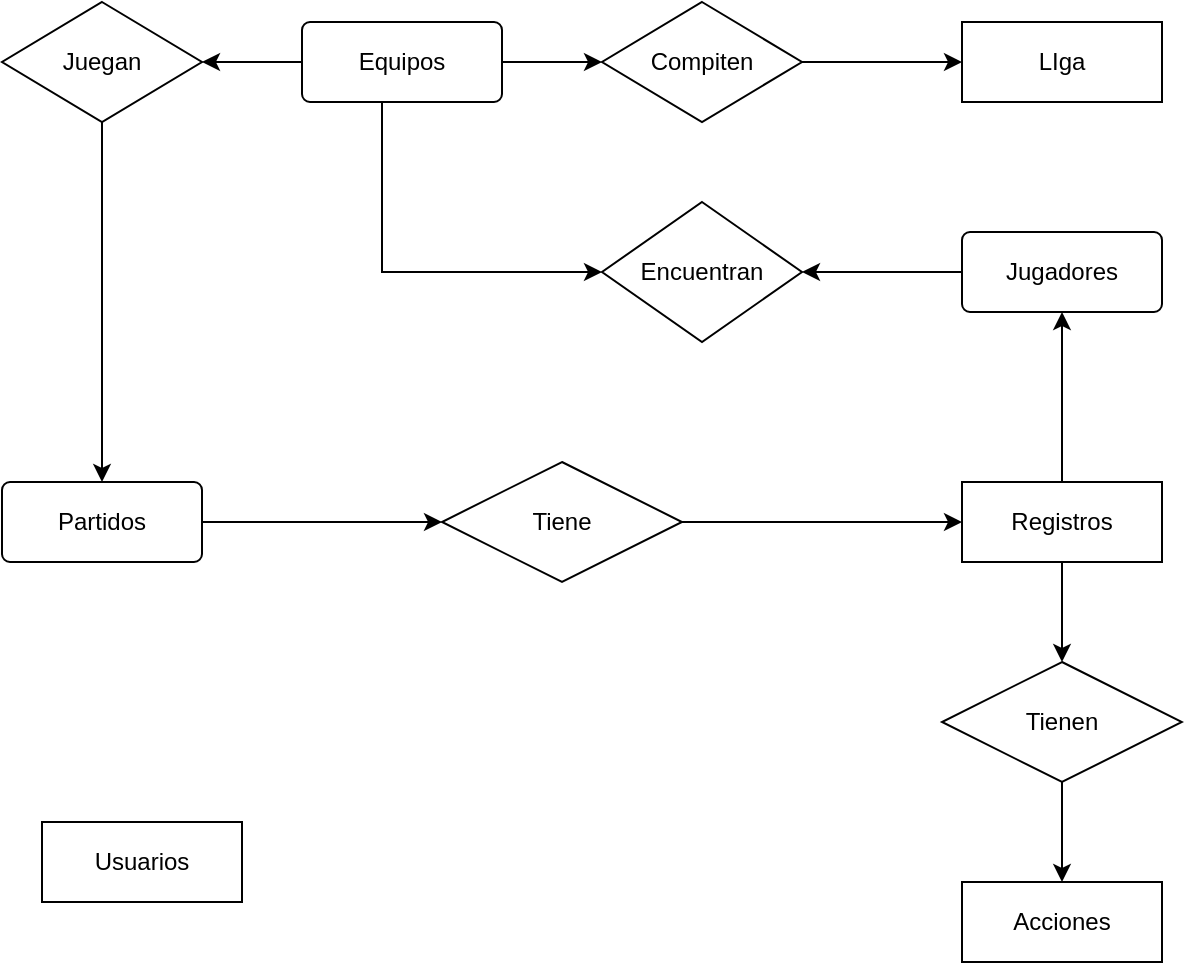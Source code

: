 <mxfile version="22.0.6" type="github">
  <diagram name="Página-1" id="DS3o_UY9G--7Oo-8YWIJ">
    <mxGraphModel dx="1290" dy="613" grid="1" gridSize="10" guides="1" tooltips="1" connect="1" arrows="1" fold="1" page="1" pageScale="1" pageWidth="827" pageHeight="1169" math="0" shadow="0">
      <root>
        <mxCell id="0" />
        <mxCell id="1" parent="0" />
        <mxCell id="iGgiF6e9J_qJln3gcq5z-39" style="edgeStyle=orthogonalEdgeStyle;rounded=0;orthogonalLoop=1;jettySize=auto;html=1;" edge="1" parent="1" source="iGgiF6e9J_qJln3gcq5z-31" target="iGgiF6e9J_qJln3gcq5z-36">
          <mxGeometry relative="1" as="geometry" />
        </mxCell>
        <mxCell id="iGgiF6e9J_qJln3gcq5z-31" value="Juegan" style="shape=rhombus;perimeter=rhombusPerimeter;whiteSpace=wrap;html=1;align=center;" vertex="1" parent="1">
          <mxGeometry x="50" y="160" width="100" height="60" as="geometry" />
        </mxCell>
        <mxCell id="iGgiF6e9J_qJln3gcq5z-55" style="edgeStyle=orthogonalEdgeStyle;rounded=0;orthogonalLoop=1;jettySize=auto;html=1;entryX=0;entryY=0.5;entryDx=0;entryDy=0;" edge="1" parent="1" source="iGgiF6e9J_qJln3gcq5z-35" target="iGgiF6e9J_qJln3gcq5z-50">
          <mxGeometry relative="1" as="geometry" />
        </mxCell>
        <mxCell id="iGgiF6e9J_qJln3gcq5z-72" style="edgeStyle=orthogonalEdgeStyle;rounded=0;orthogonalLoop=1;jettySize=auto;html=1;entryX=0;entryY=0.5;entryDx=0;entryDy=0;" edge="1" parent="1" source="iGgiF6e9J_qJln3gcq5z-35" target="iGgiF6e9J_qJln3gcq5z-45">
          <mxGeometry relative="1" as="geometry">
            <Array as="points">
              <mxPoint x="240" y="295" />
            </Array>
          </mxGeometry>
        </mxCell>
        <mxCell id="iGgiF6e9J_qJln3gcq5z-76" style="edgeStyle=orthogonalEdgeStyle;rounded=0;orthogonalLoop=1;jettySize=auto;html=1;" edge="1" parent="1" source="iGgiF6e9J_qJln3gcq5z-35" target="iGgiF6e9J_qJln3gcq5z-31">
          <mxGeometry relative="1" as="geometry" />
        </mxCell>
        <mxCell id="iGgiF6e9J_qJln3gcq5z-35" value="Equipos" style="rounded=1;arcSize=10;whiteSpace=wrap;html=1;align=center;" vertex="1" parent="1">
          <mxGeometry x="200" y="170" width="100" height="40" as="geometry" />
        </mxCell>
        <mxCell id="iGgiF6e9J_qJln3gcq5z-65" value="" style="edgeStyle=orthogonalEdgeStyle;rounded=0;orthogonalLoop=1;jettySize=auto;html=1;" edge="1" parent="1" source="iGgiF6e9J_qJln3gcq5z-36" target="iGgiF6e9J_qJln3gcq5z-63">
          <mxGeometry relative="1" as="geometry" />
        </mxCell>
        <mxCell id="iGgiF6e9J_qJln3gcq5z-36" value="Partidos" style="rounded=1;arcSize=10;whiteSpace=wrap;html=1;align=center;" vertex="1" parent="1">
          <mxGeometry x="50" y="400" width="100" height="40" as="geometry" />
        </mxCell>
        <mxCell id="iGgiF6e9J_qJln3gcq5z-42" value="LIga" style="whiteSpace=wrap;html=1;align=center;" vertex="1" parent="1">
          <mxGeometry x="530" y="170" width="100" height="40" as="geometry" />
        </mxCell>
        <mxCell id="iGgiF6e9J_qJln3gcq5z-46" style="edgeStyle=orthogonalEdgeStyle;rounded=0;orthogonalLoop=1;jettySize=auto;html=1;" edge="1" parent="1" source="iGgiF6e9J_qJln3gcq5z-43" target="iGgiF6e9J_qJln3gcq5z-45">
          <mxGeometry relative="1" as="geometry" />
        </mxCell>
        <mxCell id="iGgiF6e9J_qJln3gcq5z-43" value="Jugadores" style="rounded=1;arcSize=10;whiteSpace=wrap;html=1;align=center;" vertex="1" parent="1">
          <mxGeometry x="530" y="275" width="100" height="40" as="geometry" />
        </mxCell>
        <mxCell id="iGgiF6e9J_qJln3gcq5z-44" value="Usuarios" style="whiteSpace=wrap;html=1;align=center;" vertex="1" parent="1">
          <mxGeometry x="70" y="570" width="100" height="40" as="geometry" />
        </mxCell>
        <mxCell id="iGgiF6e9J_qJln3gcq5z-45" value="Encuentran" style="shape=rhombus;perimeter=rhombusPerimeter;whiteSpace=wrap;html=1;align=center;" vertex="1" parent="1">
          <mxGeometry x="350" y="260" width="100" height="70" as="geometry" />
        </mxCell>
        <mxCell id="iGgiF6e9J_qJln3gcq5z-52" style="edgeStyle=orthogonalEdgeStyle;rounded=0;orthogonalLoop=1;jettySize=auto;html=1;entryX=0;entryY=0.5;entryDx=0;entryDy=0;" edge="1" parent="1" source="iGgiF6e9J_qJln3gcq5z-50" target="iGgiF6e9J_qJln3gcq5z-42">
          <mxGeometry relative="1" as="geometry" />
        </mxCell>
        <mxCell id="iGgiF6e9J_qJln3gcq5z-50" value="Compiten" style="shape=rhombus;perimeter=rhombusPerimeter;whiteSpace=wrap;html=1;align=center;" vertex="1" parent="1">
          <mxGeometry x="350" y="160" width="100" height="60" as="geometry" />
        </mxCell>
        <mxCell id="iGgiF6e9J_qJln3gcq5z-66" value="" style="edgeStyle=orthogonalEdgeStyle;rounded=0;orthogonalLoop=1;jettySize=auto;html=1;" edge="1" parent="1" source="iGgiF6e9J_qJln3gcq5z-63" target="iGgiF6e9J_qJln3gcq5z-64">
          <mxGeometry relative="1" as="geometry" />
        </mxCell>
        <mxCell id="iGgiF6e9J_qJln3gcq5z-63" value="Tiene&lt;br&gt;" style="shape=rhombus;perimeter=rhombusPerimeter;whiteSpace=wrap;html=1;align=center;" vertex="1" parent="1">
          <mxGeometry x="270" y="390" width="120" height="60" as="geometry" />
        </mxCell>
        <mxCell id="iGgiF6e9J_qJln3gcq5z-73" value="" style="edgeStyle=orthogonalEdgeStyle;rounded=0;orthogonalLoop=1;jettySize=auto;html=1;" edge="1" parent="1" source="iGgiF6e9J_qJln3gcq5z-64" target="iGgiF6e9J_qJln3gcq5z-43">
          <mxGeometry relative="1" as="geometry" />
        </mxCell>
        <mxCell id="iGgiF6e9J_qJln3gcq5z-74" value="" style="edgeStyle=orthogonalEdgeStyle;rounded=0;orthogonalLoop=1;jettySize=auto;html=1;" edge="1" parent="1" source="iGgiF6e9J_qJln3gcq5z-64" target="iGgiF6e9J_qJln3gcq5z-69">
          <mxGeometry relative="1" as="geometry" />
        </mxCell>
        <mxCell id="iGgiF6e9J_qJln3gcq5z-64" value="Registros" style="whiteSpace=wrap;html=1;align=center;" vertex="1" parent="1">
          <mxGeometry x="530" y="400" width="100" height="40" as="geometry" />
        </mxCell>
        <mxCell id="iGgiF6e9J_qJln3gcq5z-75" value="" style="edgeStyle=orthogonalEdgeStyle;rounded=0;orthogonalLoop=1;jettySize=auto;html=1;" edge="1" parent="1" source="iGgiF6e9J_qJln3gcq5z-69" target="iGgiF6e9J_qJln3gcq5z-70">
          <mxGeometry relative="1" as="geometry" />
        </mxCell>
        <mxCell id="iGgiF6e9J_qJln3gcq5z-69" value="Tienen" style="shape=rhombus;perimeter=rhombusPerimeter;whiteSpace=wrap;html=1;align=center;" vertex="1" parent="1">
          <mxGeometry x="520" y="490" width="120" height="60" as="geometry" />
        </mxCell>
        <mxCell id="iGgiF6e9J_qJln3gcq5z-70" value="Acciones" style="whiteSpace=wrap;html=1;align=center;" vertex="1" parent="1">
          <mxGeometry x="530" y="600" width="100" height="40" as="geometry" />
        </mxCell>
      </root>
    </mxGraphModel>
  </diagram>
</mxfile>
